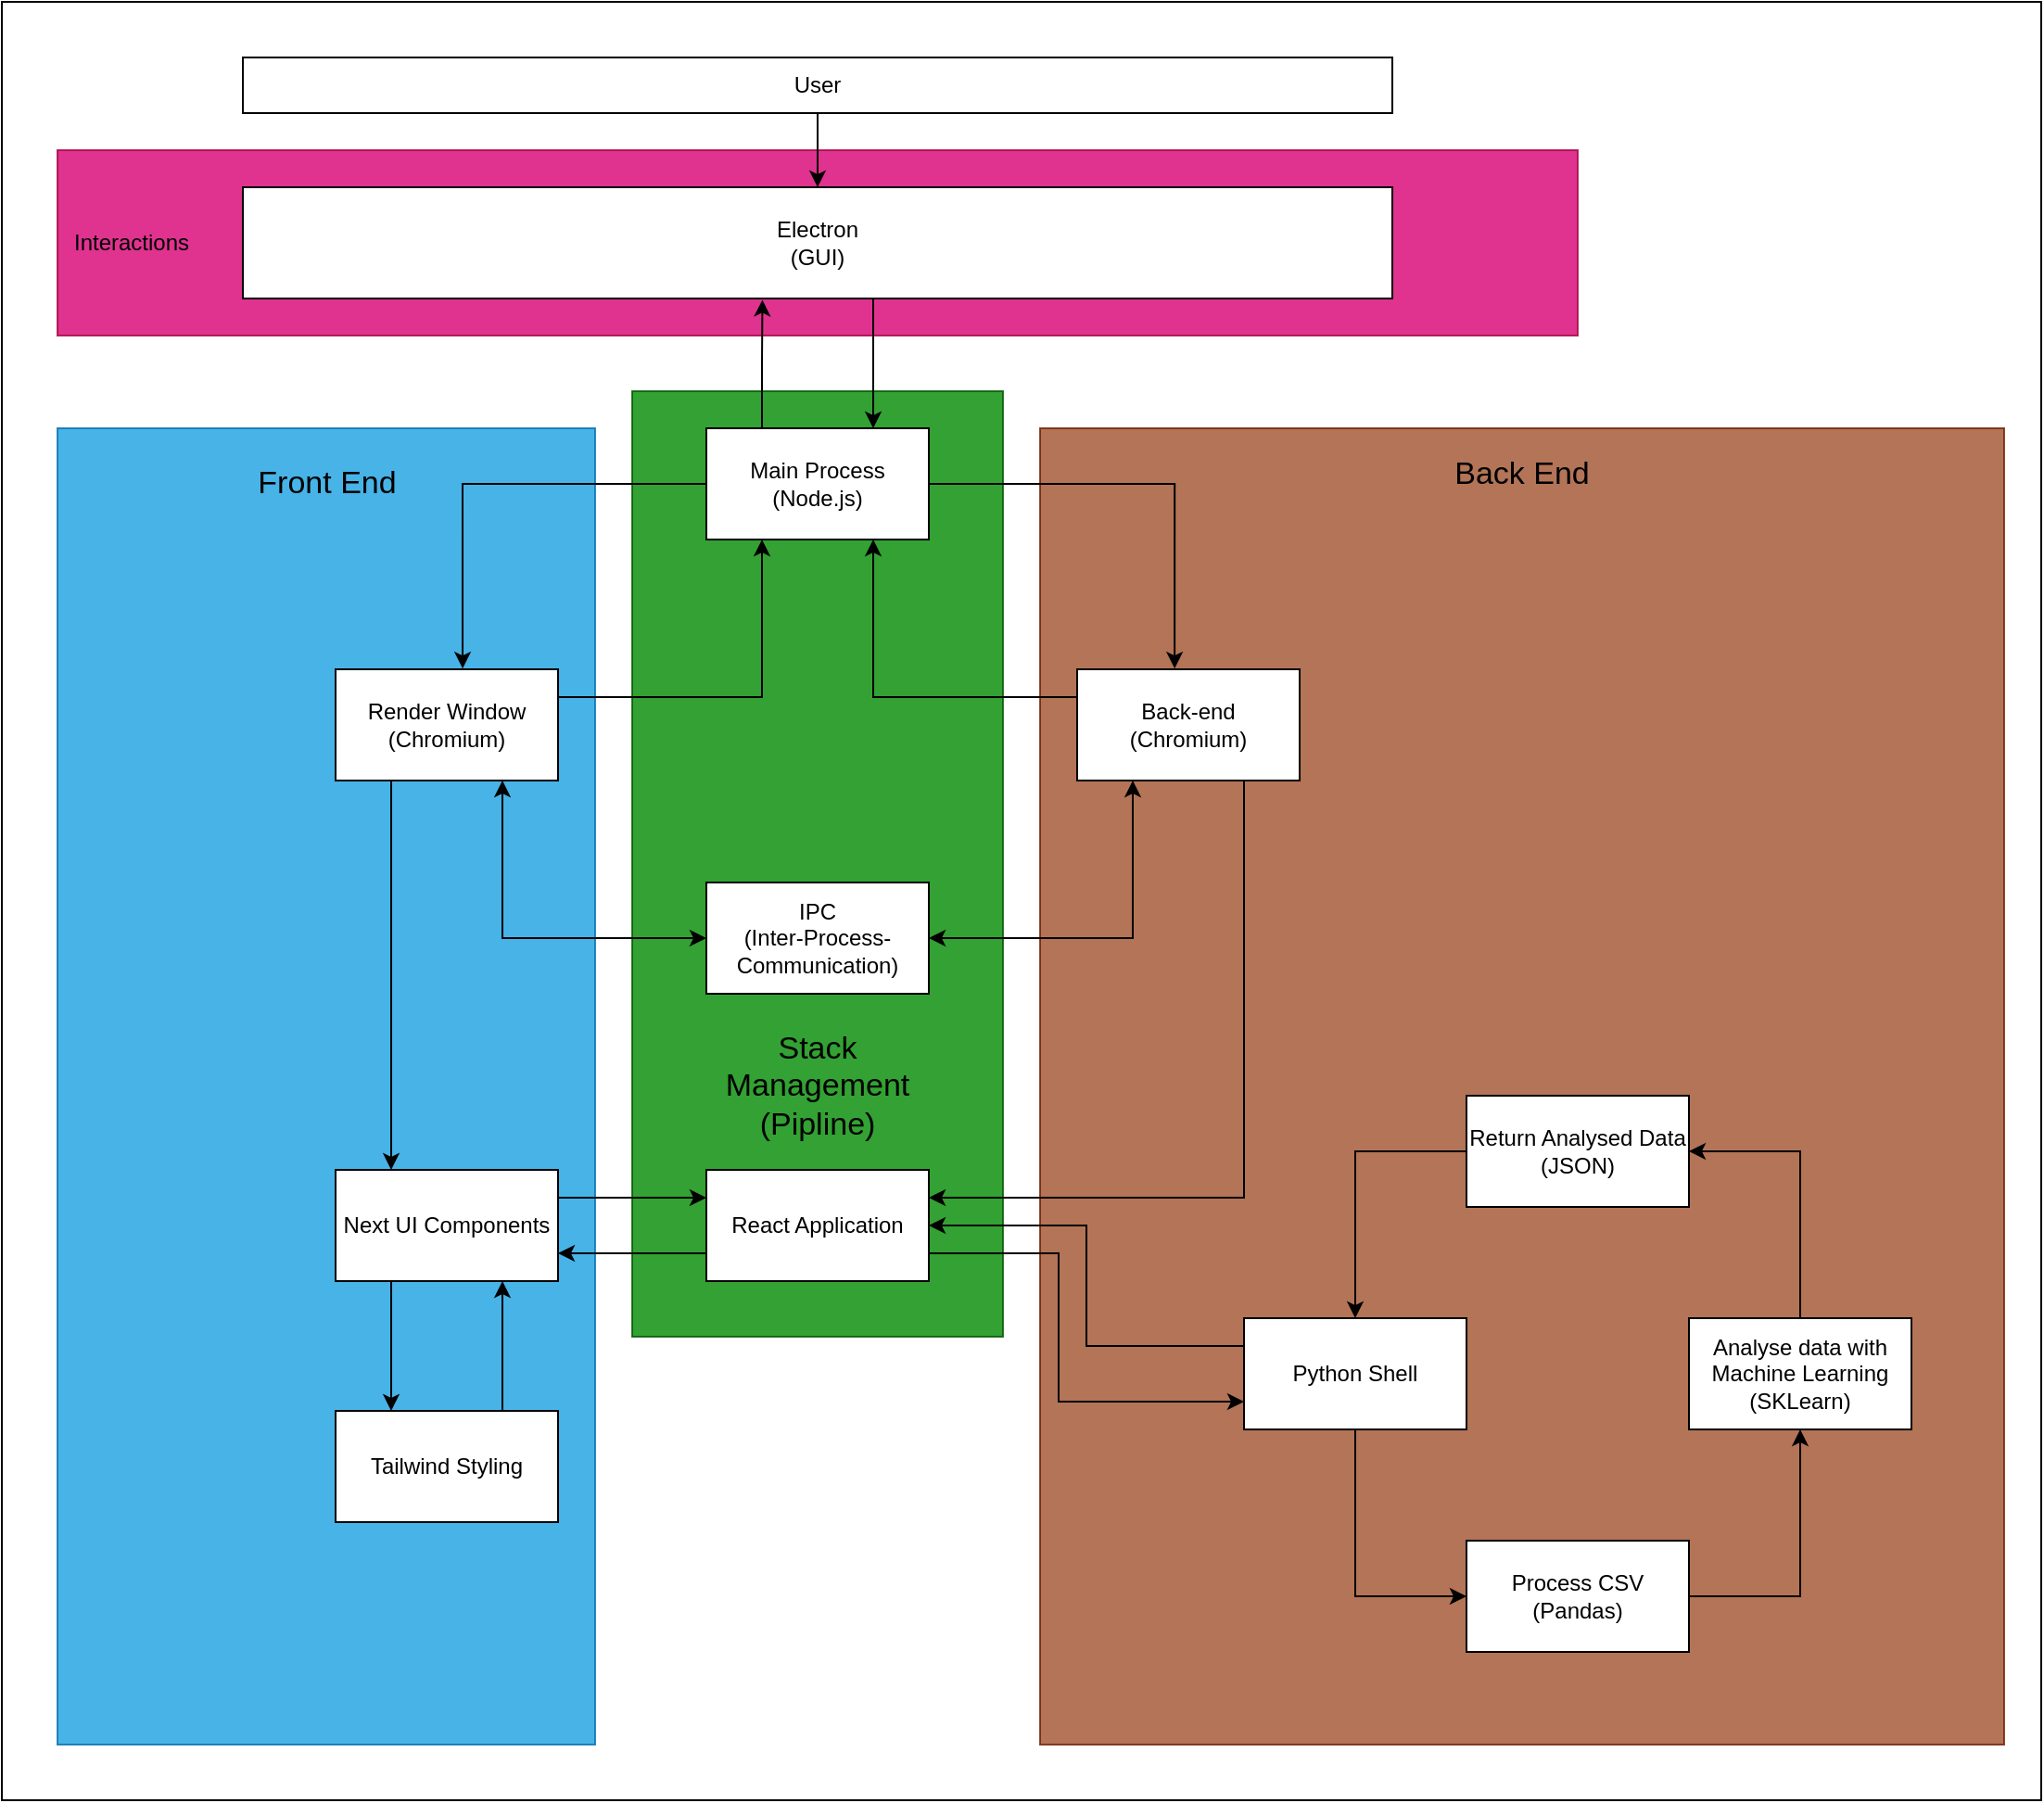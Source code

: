 <mxfile version="22.0.2" type="device" pages="2">
  <diagram name="High Level Architecture Design" id="lubKkRBj7AJyXdUeNZrd">
    <mxGraphModel dx="3781" dy="1196" grid="1" gridSize="10" guides="1" tooltips="1" connect="1" arrows="1" fold="1" page="1" pageScale="1" pageWidth="827" pageHeight="1169" math="0" shadow="0">
      <root>
        <mxCell id="0" />
        <mxCell id="1" parent="0" />
        <mxCell id="v2gmapiHjqFmHYx1XOg6-1" value="" style="rounded=0;whiteSpace=wrap;html=1;" vertex="1" parent="1">
          <mxGeometry x="-20" y="50" width="1100" height="970" as="geometry" />
        </mxCell>
        <mxCell id="v2gmapiHjqFmHYx1XOg6-2" value="" style="rounded=0;whiteSpace=wrap;html=1;opacity=80;fillColor=#008a00;strokeColor=#005700;fontColor=#ffffff;" vertex="1" parent="1">
          <mxGeometry x="320" y="260" width="200" height="510" as="geometry" />
        </mxCell>
        <mxCell id="VV3pcaRO4kwsun0wboft-31" value="" style="rounded=0;whiteSpace=wrap;html=1;opacity=80;fillColor=#a0522d;strokeColor=#6D1F00;fontColor=#ffffff;" parent="1" vertex="1">
          <mxGeometry x="540" y="280" width="520" height="710" as="geometry" />
        </mxCell>
        <mxCell id="VV3pcaRO4kwsun0wboft-29" value="" style="rounded=0;whiteSpace=wrap;html=1;opacity=80;fillColor=#1ba1e2;strokeColor=#006EAF;fontColor=#ffffff;" parent="1" vertex="1">
          <mxGeometry x="10" y="280" width="290" height="710" as="geometry" />
        </mxCell>
        <mxCell id="VV3pcaRO4kwsun0wboft-26" value="" style="rounded=0;whiteSpace=wrap;html=1;opacity=80;fillColor=#d80073;strokeColor=#A50040;fontColor=#ffffff;" parent="1" vertex="1">
          <mxGeometry x="10" y="130" width="820" height="100" as="geometry" />
        </mxCell>
        <mxCell id="VV3pcaRO4kwsun0wboft-7" style="edgeStyle=orthogonalEdgeStyle;rounded=0;orthogonalLoop=1;jettySize=auto;html=1;exitX=0.5;exitY=1;exitDx=0;exitDy=0;entryX=0.5;entryY=0;entryDx=0;entryDy=0;" parent="1" source="VV3pcaRO4kwsun0wboft-1" target="VV3pcaRO4kwsun0wboft-2" edge="1">
          <mxGeometry relative="1" as="geometry" />
        </mxCell>
        <mxCell id="VV3pcaRO4kwsun0wboft-1" value="User" style="rounded=0;whiteSpace=wrap;html=1;" parent="1" vertex="1">
          <mxGeometry x="110" y="80" width="620" height="30" as="geometry" />
        </mxCell>
        <mxCell id="VV3pcaRO4kwsun0wboft-9" value="" style="edgeStyle=orthogonalEdgeStyle;rounded=0;orthogonalLoop=1;jettySize=auto;html=1;entryX=0.75;entryY=0;entryDx=0;entryDy=0;" parent="1" source="VV3pcaRO4kwsun0wboft-2" target="VV3pcaRO4kwsun0wboft-3" edge="1">
          <mxGeometry relative="1" as="geometry">
            <Array as="points">
              <mxPoint x="450" y="230" />
              <mxPoint x="450" y="230" />
            </Array>
          </mxGeometry>
        </mxCell>
        <mxCell id="VV3pcaRO4kwsun0wboft-2" value="Electron&lt;div&gt;(GUI)&lt;/div&gt;" style="rounded=0;whiteSpace=wrap;html=1;" parent="1" vertex="1">
          <mxGeometry x="110" y="150" width="620" height="60" as="geometry" />
        </mxCell>
        <mxCell id="VV3pcaRO4kwsun0wboft-3" value="Main Process&lt;div&gt;(Node.js)&lt;/div&gt;" style="rounded=0;whiteSpace=wrap;html=1;" parent="1" vertex="1">
          <mxGeometry x="360" y="280" width="120" height="60" as="geometry" />
        </mxCell>
        <mxCell id="VV3pcaRO4kwsun0wboft-14" style="edgeStyle=orthogonalEdgeStyle;rounded=0;orthogonalLoop=1;jettySize=auto;html=1;exitX=0.75;exitY=1;exitDx=0;exitDy=0;entryX=0;entryY=0.5;entryDx=0;entryDy=0;startArrow=classic;startFill=1;" parent="1" source="VV3pcaRO4kwsun0wboft-4" target="VV3pcaRO4kwsun0wboft-6" edge="1">
          <mxGeometry relative="1" as="geometry" />
        </mxCell>
        <mxCell id="VV3pcaRO4kwsun0wboft-38" style="edgeStyle=orthogonalEdgeStyle;rounded=0;orthogonalLoop=1;jettySize=auto;html=1;exitX=0.25;exitY=1;exitDx=0;exitDy=0;entryX=0.25;entryY=0;entryDx=0;entryDy=0;" parent="1" source="VV3pcaRO4kwsun0wboft-4" target="VV3pcaRO4kwsun0wboft-37" edge="1">
          <mxGeometry relative="1" as="geometry" />
        </mxCell>
        <mxCell id="VV3pcaRO4kwsun0wboft-4" value="Render Window&lt;div&gt;(Chromium)&lt;/div&gt;" style="whiteSpace=wrap;html=1;" parent="1" vertex="1">
          <mxGeometry x="160" y="410" width="120" height="60" as="geometry" />
        </mxCell>
        <mxCell id="VV3pcaRO4kwsun0wboft-36" style="edgeStyle=orthogonalEdgeStyle;rounded=0;orthogonalLoop=1;jettySize=auto;html=1;exitX=0.75;exitY=1;exitDx=0;exitDy=0;entryX=1;entryY=0.25;entryDx=0;entryDy=0;" parent="1" source="VV3pcaRO4kwsun0wboft-5" target="VV3pcaRO4kwsun0wboft-35" edge="1">
          <mxGeometry relative="1" as="geometry">
            <Array as="points">
              <mxPoint x="650" y="695" />
            </Array>
          </mxGeometry>
        </mxCell>
        <mxCell id="VV3pcaRO4kwsun0wboft-5" value="Back-end&lt;div&gt;(Chromium)&lt;/div&gt;" style="whiteSpace=wrap;html=1;" parent="1" vertex="1">
          <mxGeometry x="560" y="410" width="120" height="60" as="geometry" />
        </mxCell>
        <mxCell id="VV3pcaRO4kwsun0wboft-6" value="IPC&lt;div&gt;(Inter-Process-Communication)&lt;/div&gt;" style="rounded=0;whiteSpace=wrap;html=1;" parent="1" vertex="1">
          <mxGeometry x="360" y="525" width="120" height="60" as="geometry" />
        </mxCell>
        <mxCell id="VV3pcaRO4kwsun0wboft-8" style="edgeStyle=orthogonalEdgeStyle;rounded=0;orthogonalLoop=1;jettySize=auto;html=1;exitX=0.25;exitY=0;exitDx=0;exitDy=0;entryX=0.452;entryY=1.012;entryDx=0;entryDy=0;entryPerimeter=0;" parent="1" source="VV3pcaRO4kwsun0wboft-3" target="VV3pcaRO4kwsun0wboft-2" edge="1">
          <mxGeometry relative="1" as="geometry" />
        </mxCell>
        <mxCell id="VV3pcaRO4kwsun0wboft-10" style="edgeStyle=orthogonalEdgeStyle;rounded=0;orthogonalLoop=1;jettySize=auto;html=1;exitX=0;exitY=0.5;exitDx=0;exitDy=0;entryX=0.571;entryY=-0.007;entryDx=0;entryDy=0;entryPerimeter=0;" parent="1" source="VV3pcaRO4kwsun0wboft-3" target="VV3pcaRO4kwsun0wboft-4" edge="1">
          <mxGeometry relative="1" as="geometry" />
        </mxCell>
        <mxCell id="VV3pcaRO4kwsun0wboft-11" style="edgeStyle=orthogonalEdgeStyle;rounded=0;orthogonalLoop=1;jettySize=auto;html=1;exitX=1;exitY=0.25;exitDx=0;exitDy=0;" parent="1" source="VV3pcaRO4kwsun0wboft-4" target="VV3pcaRO4kwsun0wboft-3" edge="1">
          <mxGeometry relative="1" as="geometry">
            <Array as="points">
              <mxPoint x="390" y="425" />
            </Array>
          </mxGeometry>
        </mxCell>
        <mxCell id="VV3pcaRO4kwsun0wboft-12" style="edgeStyle=orthogonalEdgeStyle;rounded=0;orthogonalLoop=1;jettySize=auto;html=1;exitX=1;exitY=0.5;exitDx=0;exitDy=0;entryX=0.438;entryY=-0.007;entryDx=0;entryDy=0;entryPerimeter=0;" parent="1" source="VV3pcaRO4kwsun0wboft-3" target="VV3pcaRO4kwsun0wboft-5" edge="1">
          <mxGeometry relative="1" as="geometry" />
        </mxCell>
        <mxCell id="VV3pcaRO4kwsun0wboft-13" style="edgeStyle=orthogonalEdgeStyle;rounded=0;orthogonalLoop=1;jettySize=auto;html=1;exitX=0;exitY=0.25;exitDx=0;exitDy=0;" parent="1" source="VV3pcaRO4kwsun0wboft-5" target="VV3pcaRO4kwsun0wboft-3" edge="1">
          <mxGeometry relative="1" as="geometry">
            <Array as="points">
              <mxPoint x="450" y="425" />
            </Array>
          </mxGeometry>
        </mxCell>
        <mxCell id="VV3pcaRO4kwsun0wboft-15" style="edgeStyle=orthogonalEdgeStyle;rounded=0;orthogonalLoop=1;jettySize=auto;html=1;exitX=1;exitY=0.5;exitDx=0;exitDy=0;startArrow=classic;startFill=1;entryX=0.25;entryY=1;entryDx=0;entryDy=0;" parent="1" source="VV3pcaRO4kwsun0wboft-6" target="VV3pcaRO4kwsun0wboft-5" edge="1">
          <mxGeometry relative="1" as="geometry">
            <mxPoint x="610" y="470" as="targetPoint" />
          </mxGeometry>
        </mxCell>
        <mxCell id="npDZ4MEd7F3KYYKAvE7U-3" style="edgeStyle=orthogonalEdgeStyle;rounded=0;orthogonalLoop=1;jettySize=auto;html=1;exitX=0.5;exitY=1;exitDx=0;exitDy=0;entryX=0;entryY=0.5;entryDx=0;entryDy=0;" edge="1" parent="1" source="VV3pcaRO4kwsun0wboft-16" target="VV3pcaRO4kwsun0wboft-19">
          <mxGeometry relative="1" as="geometry" />
        </mxCell>
        <mxCell id="VV3pcaRO4kwsun0wboft-16" value="Python Shell" style="whiteSpace=wrap;html=1;" parent="1" vertex="1">
          <mxGeometry x="650" y="760" width="120" height="60" as="geometry" />
        </mxCell>
        <mxCell id="npDZ4MEd7F3KYYKAvE7U-4" style="edgeStyle=orthogonalEdgeStyle;rounded=0;orthogonalLoop=1;jettySize=auto;html=1;exitX=1;exitY=0.5;exitDx=0;exitDy=0;entryX=0.5;entryY=1;entryDx=0;entryDy=0;" edge="1" parent="1" source="VV3pcaRO4kwsun0wboft-19" target="VV3pcaRO4kwsun0wboft-21">
          <mxGeometry relative="1" as="geometry" />
        </mxCell>
        <mxCell id="VV3pcaRO4kwsun0wboft-19" value="Process CSV&lt;div&gt;(Pandas)&lt;/div&gt;" style="rounded=0;whiteSpace=wrap;html=1;" parent="1" vertex="1">
          <mxGeometry x="770" y="880" width="120" height="60" as="geometry" />
        </mxCell>
        <mxCell id="npDZ4MEd7F3KYYKAvE7U-5" style="edgeStyle=orthogonalEdgeStyle;rounded=0;orthogonalLoop=1;jettySize=auto;html=1;exitX=0.5;exitY=0;exitDx=0;exitDy=0;entryX=1;entryY=0.5;entryDx=0;entryDy=0;" edge="1" parent="1" source="VV3pcaRO4kwsun0wboft-21" target="VV3pcaRO4kwsun0wboft-23">
          <mxGeometry relative="1" as="geometry" />
        </mxCell>
        <mxCell id="VV3pcaRO4kwsun0wboft-21" value="Analyse data with Machine Learning&lt;div&gt;(SKLearn)&lt;/div&gt;" style="whiteSpace=wrap;html=1;" parent="1" vertex="1">
          <mxGeometry x="890" y="760" width="120" height="60" as="geometry" />
        </mxCell>
        <mxCell id="npDZ4MEd7F3KYYKAvE7U-6" style="edgeStyle=orthogonalEdgeStyle;rounded=0;orthogonalLoop=1;jettySize=auto;html=1;exitX=0;exitY=0.5;exitDx=0;exitDy=0;entryX=0.5;entryY=0;entryDx=0;entryDy=0;" edge="1" parent="1" source="VV3pcaRO4kwsun0wboft-23" target="VV3pcaRO4kwsun0wboft-16">
          <mxGeometry relative="1" as="geometry" />
        </mxCell>
        <mxCell id="VV3pcaRO4kwsun0wboft-23" value="Return Analysed Data&lt;div&gt;(JSON)&lt;/div&gt;" style="whiteSpace=wrap;html=1;" parent="1" vertex="1">
          <mxGeometry x="770" y="640" width="120" height="60" as="geometry" />
        </mxCell>
        <mxCell id="VV3pcaRO4kwsun0wboft-27" value="Interactions" style="text;html=1;align=center;verticalAlign=middle;whiteSpace=wrap;rounded=0;" parent="1" vertex="1">
          <mxGeometry x="20" y="165" width="60" height="30" as="geometry" />
        </mxCell>
        <mxCell id="VV3pcaRO4kwsun0wboft-30" value="Front End" style="text;html=1;align=center;verticalAlign=middle;whiteSpace=wrap;rounded=0;fontSize=17;" parent="1" vertex="1">
          <mxGeometry x="112.5" y="295" width="85" height="30" as="geometry" />
        </mxCell>
        <mxCell id="VV3pcaRO4kwsun0wboft-33" value="Back End" style="text;html=1;align=center;verticalAlign=middle;whiteSpace=wrap;rounded=0;fontSize=17;" parent="1" vertex="1">
          <mxGeometry x="755" y="290" width="90" height="30" as="geometry" />
        </mxCell>
        <mxCell id="VV3pcaRO4kwsun0wboft-40" style="edgeStyle=orthogonalEdgeStyle;rounded=0;orthogonalLoop=1;jettySize=auto;html=1;exitX=0;exitY=0.75;exitDx=0;exitDy=0;entryX=1;entryY=0.75;entryDx=0;entryDy=0;" parent="1" source="VV3pcaRO4kwsun0wboft-35" target="VV3pcaRO4kwsun0wboft-37" edge="1">
          <mxGeometry relative="1" as="geometry" />
        </mxCell>
        <mxCell id="npDZ4MEd7F3KYYKAvE7U-1" style="edgeStyle=orthogonalEdgeStyle;rounded=0;orthogonalLoop=1;jettySize=auto;html=1;exitX=1;exitY=0.5;exitDx=0;exitDy=0;entryX=0;entryY=0.25;entryDx=0;entryDy=0;endArrow=none;endFill=0;startArrow=classic;startFill=1;" edge="1" parent="1" source="VV3pcaRO4kwsun0wboft-35" target="VV3pcaRO4kwsun0wboft-16">
          <mxGeometry relative="1" as="geometry" />
        </mxCell>
        <mxCell id="npDZ4MEd7F3KYYKAvE7U-2" style="edgeStyle=orthogonalEdgeStyle;rounded=0;orthogonalLoop=1;jettySize=auto;html=1;exitX=1;exitY=0.75;exitDx=0;exitDy=0;entryX=0;entryY=0.75;entryDx=0;entryDy=0;endArrow=classic;endFill=1;startArrow=none;startFill=0;" edge="1" parent="1" source="VV3pcaRO4kwsun0wboft-35" target="VV3pcaRO4kwsun0wboft-16">
          <mxGeometry relative="1" as="geometry">
            <Array as="points">
              <mxPoint x="550" y="725" />
              <mxPoint x="550" y="805" />
            </Array>
          </mxGeometry>
        </mxCell>
        <mxCell id="VV3pcaRO4kwsun0wboft-35" value="React Application" style="whiteSpace=wrap;html=1;" parent="1" vertex="1">
          <mxGeometry x="360" y="680" width="120" height="60" as="geometry" />
        </mxCell>
        <mxCell id="VV3pcaRO4kwsun0wboft-39" style="edgeStyle=orthogonalEdgeStyle;rounded=0;orthogonalLoop=1;jettySize=auto;html=1;exitX=1;exitY=0.25;exitDx=0;exitDy=0;entryX=0;entryY=0.25;entryDx=0;entryDy=0;" parent="1" source="VV3pcaRO4kwsun0wboft-37" target="VV3pcaRO4kwsun0wboft-35" edge="1">
          <mxGeometry relative="1" as="geometry" />
        </mxCell>
        <mxCell id="VV3pcaRO4kwsun0wboft-42" style="edgeStyle=orthogonalEdgeStyle;rounded=0;orthogonalLoop=1;jettySize=auto;html=1;exitX=0.25;exitY=1;exitDx=0;exitDy=0;entryX=0.25;entryY=0;entryDx=0;entryDy=0;" parent="1" source="VV3pcaRO4kwsun0wboft-37" target="VV3pcaRO4kwsun0wboft-41" edge="1">
          <mxGeometry relative="1" as="geometry" />
        </mxCell>
        <mxCell id="VV3pcaRO4kwsun0wboft-37" value="Next UI Components" style="whiteSpace=wrap;html=1;" parent="1" vertex="1">
          <mxGeometry x="160" y="680" width="120" height="60" as="geometry" />
        </mxCell>
        <mxCell id="VV3pcaRO4kwsun0wboft-43" style="edgeStyle=orthogonalEdgeStyle;rounded=0;orthogonalLoop=1;jettySize=auto;html=1;exitX=0.75;exitY=0;exitDx=0;exitDy=0;entryX=0.75;entryY=1;entryDx=0;entryDy=0;" parent="1" source="VV3pcaRO4kwsun0wboft-41" target="VV3pcaRO4kwsun0wboft-37" edge="1">
          <mxGeometry relative="1" as="geometry" />
        </mxCell>
        <mxCell id="VV3pcaRO4kwsun0wboft-41" value="Tailwind Styling" style="whiteSpace=wrap;html=1;" parent="1" vertex="1">
          <mxGeometry x="160" y="810" width="120" height="60" as="geometry" />
        </mxCell>
        <mxCell id="v2gmapiHjqFmHYx1XOg6-3" value="Stack Management (Pipline)" style="text;html=1;align=center;verticalAlign=middle;whiteSpace=wrap;rounded=0;fontSize=17;" vertex="1" parent="1">
          <mxGeometry x="390" y="620" width="60" height="30" as="geometry" />
        </mxCell>
      </root>
    </mxGraphModel>
  </diagram>
  <diagram id="0MWv2VjyQfUR55dWuins" name="High Level Sequence Diagram">
    <mxGraphModel dx="1407" dy="570" grid="1" gridSize="10" guides="1" tooltips="1" connect="1" arrows="1" fold="1" page="1" pageScale="1" pageWidth="827" pageHeight="1169" math="0" shadow="0">
      <root>
        <mxCell id="0" />
        <mxCell id="1" parent="0" />
        <mxCell id="d6CT57poHo-pm6NQnKl--2" value="User" style="shape=umlActor;verticalLabelPosition=bottom;verticalAlign=top;html=1;outlineConnect=0;" vertex="1" parent="1">
          <mxGeometry x="100" y="130" width="30" height="60" as="geometry" />
        </mxCell>
        <mxCell id="oNaT9F9ySZHUNQdbeeXg-1" value="Electron" style="rounded=0;whiteSpace=wrap;html=1;" vertex="1" parent="1">
          <mxGeometry x="240" y="60" width="120" height="60" as="geometry" />
        </mxCell>
        <mxCell id="oNaT9F9ySZHUNQdbeeXg-2" value="" style="rounded=0;whiteSpace=wrap;html=1;" vertex="1" parent="1">
          <mxGeometry x="400" y="60" width="120" height="60" as="geometry" />
        </mxCell>
      </root>
    </mxGraphModel>
  </diagram>
</mxfile>
